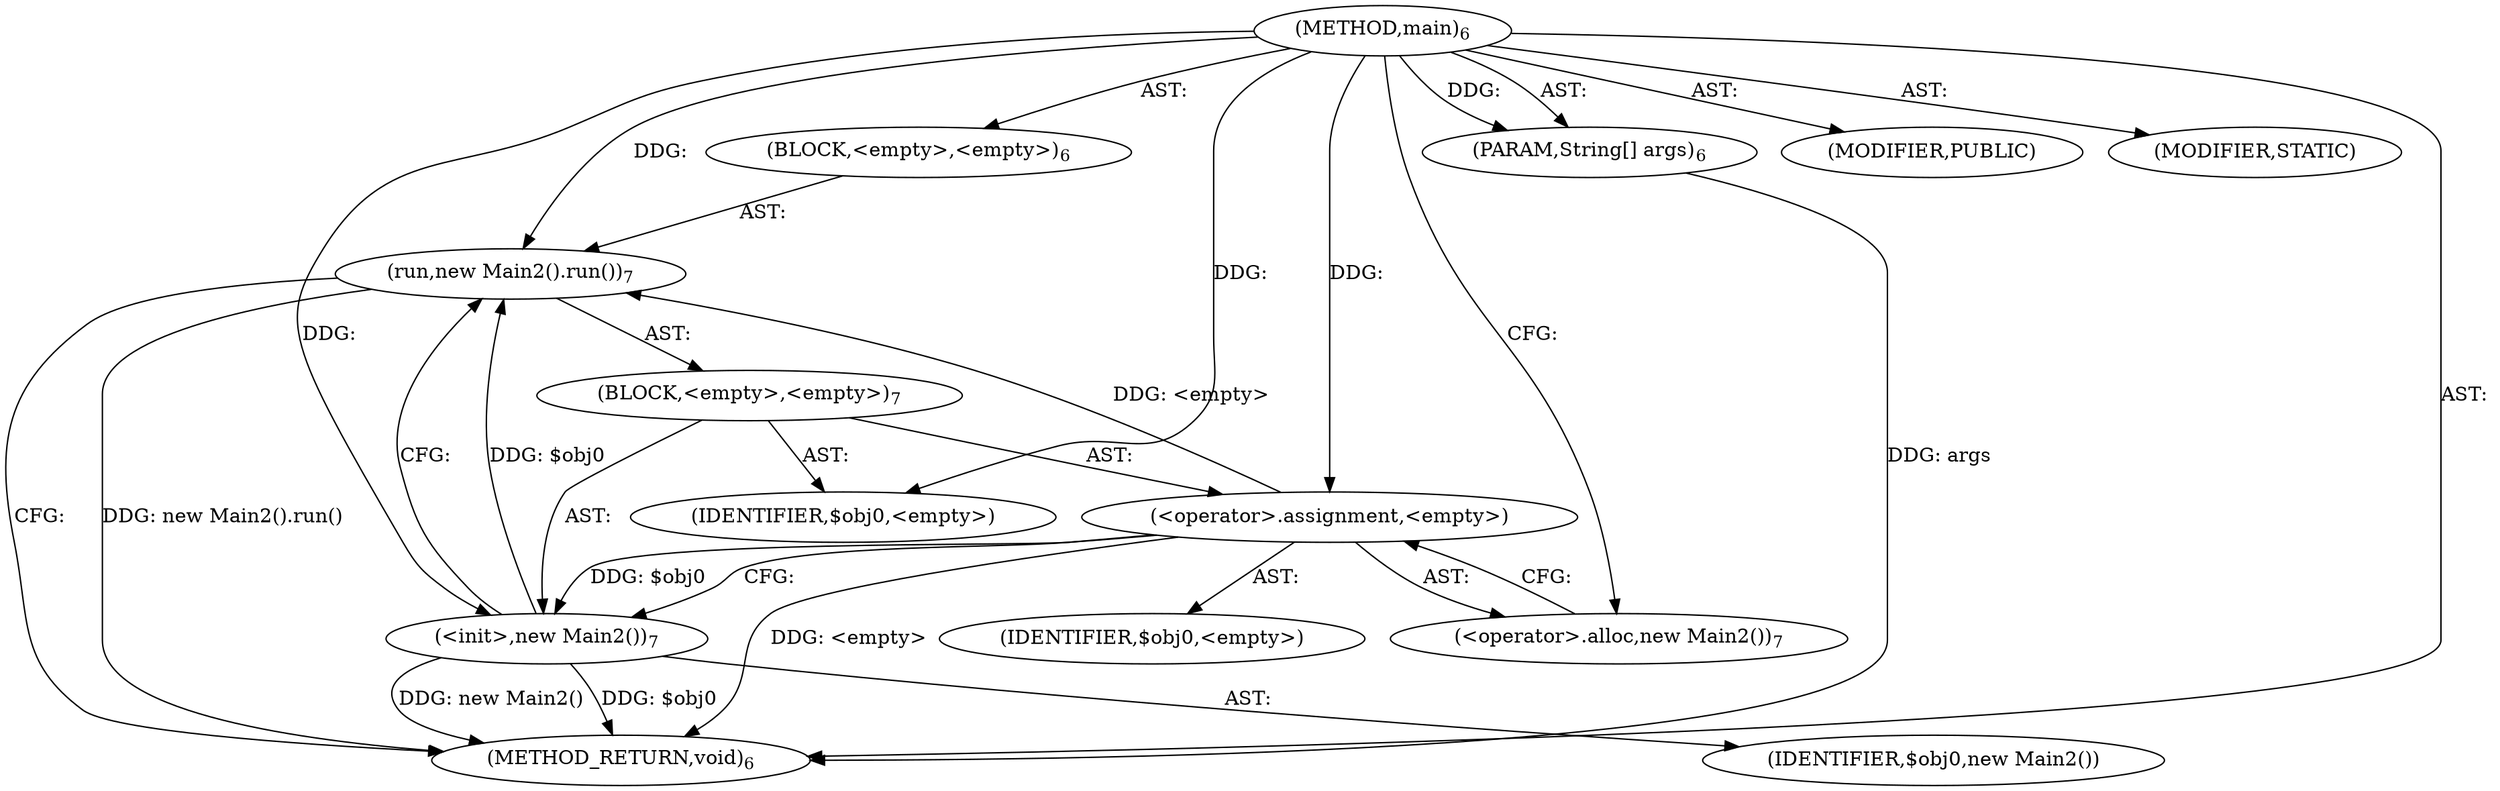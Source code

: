 digraph "main" {  
"25" [label = <(METHOD,main)<SUB>6</SUB>> ]
"26" [label = <(PARAM,String[] args)<SUB>6</SUB>> ]
"27" [label = <(BLOCK,&lt;empty&gt;,&lt;empty&gt;)<SUB>6</SUB>> ]
"28" [label = <(run,new Main2().run())<SUB>7</SUB>> ]
"29" [label = <(BLOCK,&lt;empty&gt;,&lt;empty&gt;)<SUB>7</SUB>> ]
"30" [label = <(&lt;operator&gt;.assignment,&lt;empty&gt;)> ]
"31" [label = <(IDENTIFIER,$obj0,&lt;empty&gt;)> ]
"32" [label = <(&lt;operator&gt;.alloc,new Main2())<SUB>7</SUB>> ]
"33" [label = <(&lt;init&gt;,new Main2())<SUB>7</SUB>> ]
"34" [label = <(IDENTIFIER,$obj0,new Main2())> ]
"35" [label = <(IDENTIFIER,$obj0,&lt;empty&gt;)> ]
"36" [label = <(MODIFIER,PUBLIC)> ]
"37" [label = <(MODIFIER,STATIC)> ]
"38" [label = <(METHOD_RETURN,void)<SUB>6</SUB>> ]
  "25" -> "26"  [ label = "AST: "] 
  "25" -> "27"  [ label = "AST: "] 
  "25" -> "36"  [ label = "AST: "] 
  "25" -> "37"  [ label = "AST: "] 
  "25" -> "38"  [ label = "AST: "] 
  "27" -> "28"  [ label = "AST: "] 
  "28" -> "29"  [ label = "AST: "] 
  "29" -> "30"  [ label = "AST: "] 
  "29" -> "33"  [ label = "AST: "] 
  "29" -> "35"  [ label = "AST: "] 
  "30" -> "31"  [ label = "AST: "] 
  "30" -> "32"  [ label = "AST: "] 
  "33" -> "34"  [ label = "AST: "] 
  "28" -> "38"  [ label = "CFG: "] 
  "30" -> "33"  [ label = "CFG: "] 
  "33" -> "28"  [ label = "CFG: "] 
  "32" -> "30"  [ label = "CFG: "] 
  "25" -> "32"  [ label = "CFG: "] 
  "26" -> "38"  [ label = "DDG: args"] 
  "30" -> "38"  [ label = "DDG: &lt;empty&gt;"] 
  "33" -> "38"  [ label = "DDG: $obj0"] 
  "33" -> "38"  [ label = "DDG: new Main2()"] 
  "28" -> "38"  [ label = "DDG: new Main2().run()"] 
  "25" -> "26"  [ label = "DDG: "] 
  "30" -> "28"  [ label = "DDG: &lt;empty&gt;"] 
  "33" -> "28"  [ label = "DDG: $obj0"] 
  "25" -> "28"  [ label = "DDG: "] 
  "25" -> "30"  [ label = "DDG: "] 
  "25" -> "35"  [ label = "DDG: "] 
  "30" -> "33"  [ label = "DDG: $obj0"] 
  "25" -> "33"  [ label = "DDG: "] 
}
